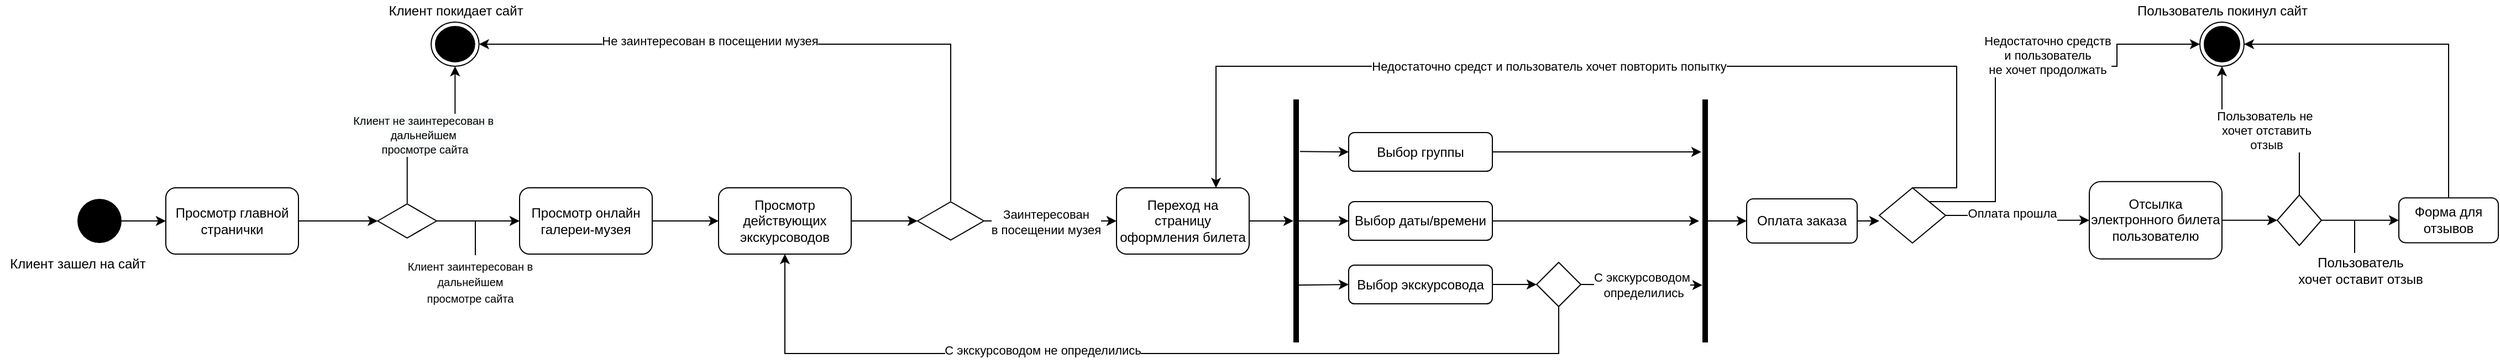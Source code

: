 <mxfile version="13.8.4" type="github">
  <diagram id="22n-e2GXgNIFTVIb-eGi" name="Страница 1">
    <mxGraphModel dx="946" dy="662" grid="1" gridSize="10" guides="1" tooltips="1" connect="1" arrows="1" fold="1" page="1" pageScale="1" pageWidth="1100" pageHeight="850" math="0" shadow="0">
      <root>
        <mxCell id="0" />
        <mxCell id="1" parent="0" />
        <mxCell id="wnNiQgYEwYsbPakoSUSL-6" style="edgeStyle=orthogonalEdgeStyle;rounded=0;orthogonalLoop=1;jettySize=auto;html=1;exitX=1;exitY=0.5;exitDx=0;exitDy=0;entryX=0;entryY=0.5;entryDx=0;entryDy=0;" edge="1" parent="1" source="wnNiQgYEwYsbPakoSUSL-1" target="wnNiQgYEwYsbPakoSUSL-2">
          <mxGeometry relative="1" as="geometry" />
        </mxCell>
        <mxCell id="wnNiQgYEwYsbPakoSUSL-1" value="" style="ellipse;fillColor=#000000;strokeColor=none;" vertex="1" parent="1">
          <mxGeometry x="80" y="200" width="40" height="40" as="geometry" />
        </mxCell>
        <mxCell id="wnNiQgYEwYsbPakoSUSL-5" style="edgeStyle=orthogonalEdgeStyle;rounded=0;orthogonalLoop=1;jettySize=auto;html=1;exitX=1;exitY=0.5;exitDx=0;exitDy=0;" edge="1" parent="1" source="wnNiQgYEwYsbPakoSUSL-2" target="wnNiQgYEwYsbPakoSUSL-3">
          <mxGeometry relative="1" as="geometry" />
        </mxCell>
        <mxCell id="wnNiQgYEwYsbPakoSUSL-2" value="Просмотр главной странички" style="rounded=1;whiteSpace=wrap;html=1;" vertex="1" parent="1">
          <mxGeometry x="160" y="190" width="120" height="60" as="geometry" />
        </mxCell>
        <mxCell id="wnNiQgYEwYsbPakoSUSL-7" value="" style="edgeStyle=orthogonalEdgeStyle;rounded=0;orthogonalLoop=1;jettySize=auto;html=1;" edge="1" parent="1" source="wnNiQgYEwYsbPakoSUSL-3" target="wnNiQgYEwYsbPakoSUSL-4">
          <mxGeometry relative="1" as="geometry" />
        </mxCell>
        <mxCell id="wnNiQgYEwYsbPakoSUSL-16" value="" style="edgeStyle=orthogonalEdgeStyle;rounded=0;orthogonalLoop=1;jettySize=auto;html=1;" edge="1" parent="1" source="wnNiQgYEwYsbPakoSUSL-3" target="wnNiQgYEwYsbPakoSUSL-15">
          <mxGeometry relative="1" as="geometry" />
        </mxCell>
        <mxCell id="wnNiQgYEwYsbPakoSUSL-17" value="&lt;span style=&quot;font-size: 10px ; background-color: rgb(248 , 249 , 250)&quot;&gt;Клиент не заинтересован в&amp;nbsp;&lt;/span&gt;&lt;br style=&quot;font-size: 10px&quot;&gt;&lt;span style=&quot;font-size: 10px ; background-color: rgb(248 , 249 , 250)&quot;&gt;дальнейшем&amp;nbsp;&lt;/span&gt;&lt;br style=&quot;font-size: 10px&quot;&gt;&lt;span style=&quot;font-size: 10px ; background-color: rgb(248 , 249 , 250)&quot;&gt;просмотре сайта&lt;/span&gt;" style="edgeLabel;html=1;align=center;verticalAlign=middle;resizable=0;points=[];" vertex="1" connectable="0" parent="wnNiQgYEwYsbPakoSUSL-16">
          <mxGeometry x="-0.082" relative="1" as="geometry">
            <mxPoint as="offset" />
          </mxGeometry>
        </mxCell>
        <mxCell id="wnNiQgYEwYsbPakoSUSL-3" value="" style="html=1;whiteSpace=wrap;aspect=fixed;shape=isoRectangle;" vertex="1" parent="1">
          <mxGeometry x="351.66" y="204" width="53.33" height="32" as="geometry" />
        </mxCell>
        <mxCell id="wnNiQgYEwYsbPakoSUSL-28" value="" style="edgeStyle=orthogonalEdgeStyle;rounded=0;orthogonalLoop=1;jettySize=auto;html=1;startArrow=none;startFill=0;endArrow=classic;endFill=1;" edge="1" parent="1" source="wnNiQgYEwYsbPakoSUSL-4" target="wnNiQgYEwYsbPakoSUSL-8">
          <mxGeometry relative="1" as="geometry" />
        </mxCell>
        <mxCell id="wnNiQgYEwYsbPakoSUSL-4" value="Просмотр онлайн галереи-музея" style="rounded=1;whiteSpace=wrap;html=1;" vertex="1" parent="1">
          <mxGeometry x="480" y="190" width="120" height="60" as="geometry" />
        </mxCell>
        <mxCell id="wnNiQgYEwYsbPakoSUSL-29" value="" style="edgeStyle=orthogonalEdgeStyle;rounded=0;orthogonalLoop=1;jettySize=auto;html=1;startArrow=none;startFill=0;endArrow=classic;endFill=1;" edge="1" parent="1" source="wnNiQgYEwYsbPakoSUSL-8" target="wnNiQgYEwYsbPakoSUSL-9">
          <mxGeometry relative="1" as="geometry" />
        </mxCell>
        <mxCell id="wnNiQgYEwYsbPakoSUSL-8" value="Просмотр &lt;br&gt;действующих экскурсоводов" style="rounded=1;whiteSpace=wrap;html=1;" vertex="1" parent="1">
          <mxGeometry x="660" y="190" width="120" height="60" as="geometry" />
        </mxCell>
        <mxCell id="wnNiQgYEwYsbPakoSUSL-12" value="" style="edgeStyle=orthogonalEdgeStyle;rounded=0;orthogonalLoop=1;jettySize=auto;html=1;" edge="1" parent="1" source="wnNiQgYEwYsbPakoSUSL-9" target="wnNiQgYEwYsbPakoSUSL-11">
          <mxGeometry relative="1" as="geometry" />
        </mxCell>
        <mxCell id="wnNiQgYEwYsbPakoSUSL-19" value="Заинтересован &lt;br&gt;в посещении музея" style="edgeLabel;html=1;align=center;verticalAlign=middle;resizable=0;points=[];" vertex="1" connectable="0" parent="wnNiQgYEwYsbPakoSUSL-12">
          <mxGeometry x="-0.071" y="-1" relative="1" as="geometry">
            <mxPoint as="offset" />
          </mxGeometry>
        </mxCell>
        <mxCell id="wnNiQgYEwYsbPakoSUSL-9" value="&lt;font style=&quot;font-size: 10px&quot;&gt;&lt;br&gt;&lt;/font&gt;" style="html=1;whiteSpace=wrap;aspect=fixed;shape=isoRectangle;" vertex="1" parent="1">
          <mxGeometry x="840" y="202" width="60" height="36" as="geometry" />
        </mxCell>
        <mxCell id="wnNiQgYEwYsbPakoSUSL-26" value="" style="edgeStyle=orthogonalEdgeStyle;rounded=0;orthogonalLoop=1;jettySize=auto;html=1;startArrow=none;startFill=0;endArrow=classic;endFill=1;" edge="1" parent="1" source="wnNiQgYEwYsbPakoSUSL-11" target="wnNiQgYEwYsbPakoSUSL-25">
          <mxGeometry relative="1" as="geometry" />
        </mxCell>
        <mxCell id="wnNiQgYEwYsbPakoSUSL-11" value="Переход на страницу&lt;br&gt;оформления билета" style="rounded=1;whiteSpace=wrap;html=1;" vertex="1" parent="1">
          <mxGeometry x="1020" y="190" width="120" height="60" as="geometry" />
        </mxCell>
        <mxCell id="wnNiQgYEwYsbPakoSUSL-22" style="edgeStyle=orthogonalEdgeStyle;rounded=0;orthogonalLoop=1;jettySize=auto;html=1;exitX=1;exitY=0.5;exitDx=0;exitDy=0;startArrow=classic;startFill=1;endArrow=none;endFill=0;" edge="1" parent="1" source="wnNiQgYEwYsbPakoSUSL-15" target="wnNiQgYEwYsbPakoSUSL-9">
          <mxGeometry relative="1" as="geometry">
            <mxPoint x="813" y="160" as="targetPoint" />
          </mxGeometry>
        </mxCell>
        <mxCell id="wnNiQgYEwYsbPakoSUSL-24" value="Не заинтересован в посещении музея" style="edgeLabel;html=1;align=center;verticalAlign=middle;resizable=0;points=[];" vertex="1" connectable="0" parent="wnNiQgYEwYsbPakoSUSL-22">
          <mxGeometry x="-0.266" y="3" relative="1" as="geometry">
            <mxPoint as="offset" />
          </mxGeometry>
        </mxCell>
        <mxCell id="wnNiQgYEwYsbPakoSUSL-15" value="" style="ellipse;html=1;shape=endState;fillColor=#000000;strokeColor=#000000;" vertex="1" parent="1">
          <mxGeometry x="399.99" y="40" width="43.34" height="40" as="geometry" />
        </mxCell>
        <mxCell id="wnNiQgYEwYsbPakoSUSL-21" value="Клиент покидает сайт" style="text;html=1;align=center;verticalAlign=middle;resizable=0;points=[];autosize=1;" vertex="1" parent="1">
          <mxGeometry x="351.66" y="20" width="140" height="20" as="geometry" />
        </mxCell>
        <mxCell id="wnNiQgYEwYsbPakoSUSL-25" value="" style="html=1;points=[];perimeter=orthogonalPerimeter;fillColor=#000000;strokeColor=none;" vertex="1" parent="1">
          <mxGeometry x="1180" y="110" width="5" height="220" as="geometry" />
        </mxCell>
        <mxCell id="wnNiQgYEwYsbPakoSUSL-42" value="" style="edgeStyle=orthogonalEdgeStyle;rounded=0;orthogonalLoop=1;jettySize=auto;html=1;startArrow=none;startFill=0;endArrow=classic;endFill=1;" edge="1" parent="1" source="wnNiQgYEwYsbPakoSUSL-30" target="wnNiQgYEwYsbPakoSUSL-41">
          <mxGeometry relative="1" as="geometry" />
        </mxCell>
        <mxCell id="wnNiQgYEwYsbPakoSUSL-30" value="Выбор экскурсовода" style="rounded=1;whiteSpace=wrap;html=1;" vertex="1" parent="1">
          <mxGeometry x="1230" y="260" width="130" height="35" as="geometry" />
        </mxCell>
        <mxCell id="wnNiQgYEwYsbPakoSUSL-35" value="" style="edgeStyle=orthogonalEdgeStyle;rounded=0;orthogonalLoop=1;jettySize=auto;html=1;startArrow=classic;startFill=1;endArrow=none;endFill=0;" edge="1" parent="1" source="wnNiQgYEwYsbPakoSUSL-32" target="wnNiQgYEwYsbPakoSUSL-25">
          <mxGeometry relative="1" as="geometry" />
        </mxCell>
        <mxCell id="wnNiQgYEwYsbPakoSUSL-48" value="" style="edgeStyle=orthogonalEdgeStyle;rounded=0;orthogonalLoop=1;jettySize=auto;html=1;startArrow=none;startFill=0;endArrow=classic;endFill=1;entryX=-0.6;entryY=0.5;entryDx=0;entryDy=0;entryPerimeter=0;" edge="1" parent="1" source="wnNiQgYEwYsbPakoSUSL-32" target="wnNiQgYEwYsbPakoSUSL-46">
          <mxGeometry relative="1" as="geometry" />
        </mxCell>
        <mxCell id="wnNiQgYEwYsbPakoSUSL-32" value="Выбор даты/времени" style="rounded=1;whiteSpace=wrap;html=1;" vertex="1" parent="1">
          <mxGeometry x="1230" y="202.5" width="130" height="35" as="geometry" />
        </mxCell>
        <mxCell id="wnNiQgYEwYsbPakoSUSL-33" value="Выбор группы" style="rounded=1;whiteSpace=wrap;html=1;" vertex="1" parent="1">
          <mxGeometry x="1230" y="140" width="130" height="35" as="geometry" />
        </mxCell>
        <mxCell id="wnNiQgYEwYsbPakoSUSL-39" value="" style="endArrow=none;html=1;exitX=0;exitY=0.5;exitDx=0;exitDy=0;entryX=1.2;entryY=0.214;entryDx=0;entryDy=0;entryPerimeter=0;startArrow=classic;startFill=1;endFill=0;" edge="1" parent="1" source="wnNiQgYEwYsbPakoSUSL-33" target="wnNiQgYEwYsbPakoSUSL-25">
          <mxGeometry width="50" height="50" relative="1" as="geometry">
            <mxPoint x="1140" y="240" as="sourcePoint" />
            <mxPoint x="1190" y="190" as="targetPoint" />
          </mxGeometry>
        </mxCell>
        <mxCell id="wnNiQgYEwYsbPakoSUSL-40" value="" style="endArrow=none;html=1;exitX=0;exitY=0.5;exitDx=0;exitDy=0;endFill=0;startArrow=classic;startFill=1;entryX=0;entryY=0.764;entryDx=0;entryDy=0;entryPerimeter=0;" edge="1" parent="1" target="wnNiQgYEwYsbPakoSUSL-25">
          <mxGeometry width="50" height="50" relative="1" as="geometry">
            <mxPoint x="1230" y="277.5" as="sourcePoint" />
            <mxPoint x="1190" y="277" as="targetPoint" />
            <Array as="points" />
          </mxGeometry>
        </mxCell>
        <mxCell id="wnNiQgYEwYsbPakoSUSL-43" style="edgeStyle=orthogonalEdgeStyle;rounded=0;orthogonalLoop=1;jettySize=auto;html=1;exitX=0.5;exitY=1;exitDx=0;exitDy=0;startArrow=none;startFill=0;endArrow=classic;endFill=1;entryX=0.5;entryY=1;entryDx=0;entryDy=0;" edge="1" parent="1" source="wnNiQgYEwYsbPakoSUSL-41" target="wnNiQgYEwYsbPakoSUSL-8">
          <mxGeometry relative="1" as="geometry">
            <mxPoint x="770" y="260" as="targetPoint" />
            <Array as="points">
              <mxPoint x="1420" y="340" />
              <mxPoint x="720" y="340" />
            </Array>
          </mxGeometry>
        </mxCell>
        <mxCell id="wnNiQgYEwYsbPakoSUSL-44" value="С экскурсоводом не определились" style="edgeLabel;html=1;align=center;verticalAlign=middle;resizable=0;points=[];" vertex="1" connectable="0" parent="wnNiQgYEwYsbPakoSUSL-43">
          <mxGeometry x="0.225" y="-3" relative="1" as="geometry">
            <mxPoint as="offset" />
          </mxGeometry>
        </mxCell>
        <mxCell id="wnNiQgYEwYsbPakoSUSL-41" value="" style="rhombus;whiteSpace=wrap;html=1;" vertex="1" parent="1">
          <mxGeometry x="1400" y="257.5" width="40" height="40" as="geometry" />
        </mxCell>
        <mxCell id="wnNiQgYEwYsbPakoSUSL-52" value="" style="edgeStyle=orthogonalEdgeStyle;rounded=0;orthogonalLoop=1;jettySize=auto;html=1;startArrow=none;startFill=0;endArrow=classic;endFill=1;" edge="1" parent="1" source="wnNiQgYEwYsbPakoSUSL-46" target="wnNiQgYEwYsbPakoSUSL-51">
          <mxGeometry relative="1" as="geometry" />
        </mxCell>
        <mxCell id="wnNiQgYEwYsbPakoSUSL-46" value="" style="html=1;points=[];perimeter=orthogonalPerimeter;fillColor=#000000;strokeColor=none;" vertex="1" parent="1">
          <mxGeometry x="1550" y="110" width="5" height="220" as="geometry" />
        </mxCell>
        <mxCell id="wnNiQgYEwYsbPakoSUSL-47" value="С экскурсоводом &lt;br&gt;&amp;nbsp;определились" style="endArrow=none;html=1;entryX=1;entryY=0.5;entryDx=0;entryDy=0;endFill=0;startArrow=classic;startFill=1;exitX=0;exitY=0.764;exitDx=0;exitDy=0;exitPerimeter=0;" edge="1" parent="1" source="wnNiQgYEwYsbPakoSUSL-46" target="wnNiQgYEwYsbPakoSUSL-41">
          <mxGeometry width="50" height="50" relative="1" as="geometry">
            <mxPoint x="1780" y="260" as="sourcePoint" />
            <mxPoint x="1286" y="287.08" as="targetPoint" />
            <Array as="points" />
          </mxGeometry>
        </mxCell>
        <mxCell id="wnNiQgYEwYsbPakoSUSL-50" value="" style="endArrow=none;html=1;exitX=-0.2;exitY=0.216;exitDx=0;exitDy=0;entryX=1;entryY=0.5;entryDx=0;entryDy=0;endFill=0;startArrow=classic;startFill=1;exitPerimeter=0;" edge="1" parent="1" source="wnNiQgYEwYsbPakoSUSL-46" target="wnNiQgYEwYsbPakoSUSL-33">
          <mxGeometry width="50" height="50" relative="1" as="geometry">
            <mxPoint x="1360" y="287.5" as="sourcePoint" />
            <mxPoint x="1286" y="287.08" as="targetPoint" />
            <Array as="points" />
          </mxGeometry>
        </mxCell>
        <mxCell id="wnNiQgYEwYsbPakoSUSL-51" value="Оплата заказа" style="rounded=1;whiteSpace=wrap;html=1;" vertex="1" parent="1">
          <mxGeometry x="1590" y="200" width="100" height="40" as="geometry" />
        </mxCell>
        <mxCell id="wnNiQgYEwYsbPakoSUSL-60" value="" style="edgeStyle=orthogonalEdgeStyle;rounded=0;orthogonalLoop=1;jettySize=auto;html=1;startArrow=none;startFill=0;endArrow=classic;endFill=1;" edge="1" parent="1" source="wnNiQgYEwYsbPakoSUSL-53" target="wnNiQgYEwYsbPakoSUSL-59">
          <mxGeometry relative="1" as="geometry" />
        </mxCell>
        <mxCell id="wnNiQgYEwYsbPakoSUSL-72" value="Да" style="edgeLabel;html=1;align=center;verticalAlign=middle;resizable=0;points=[];" vertex="1" connectable="0" parent="wnNiQgYEwYsbPakoSUSL-60">
          <mxGeometry x="-0.067" y="2" relative="1" as="geometry">
            <mxPoint as="offset" />
          </mxGeometry>
        </mxCell>
        <mxCell id="wnNiQgYEwYsbPakoSUSL-85" value="Оплата прошла" style="edgeLabel;html=1;align=center;verticalAlign=middle;resizable=0;points=[];" vertex="1" connectable="0" parent="wnNiQgYEwYsbPakoSUSL-60">
          <mxGeometry x="-0.109" y="2" relative="1" as="geometry">
            <mxPoint as="offset" />
          </mxGeometry>
        </mxCell>
        <mxCell id="wnNiQgYEwYsbPakoSUSL-93" style="edgeStyle=orthogonalEdgeStyle;rounded=0;orthogonalLoop=1;jettySize=auto;html=1;exitX=0.5;exitY=0;exitDx=0;exitDy=0;entryX=0.75;entryY=0;entryDx=0;entryDy=0;startArrow=none;startFill=0;endArrow=classic;endFill=1;" edge="1" parent="1" source="wnNiQgYEwYsbPakoSUSL-53" target="wnNiQgYEwYsbPakoSUSL-11">
          <mxGeometry relative="1" as="geometry">
            <Array as="points">
              <mxPoint x="1780" y="80" />
              <mxPoint x="1110" y="80" />
            </Array>
          </mxGeometry>
        </mxCell>
        <mxCell id="wnNiQgYEwYsbPakoSUSL-94" value="Недостаточно средст и пользователь хочет повторить попытку" style="edgeLabel;html=1;align=center;verticalAlign=middle;resizable=0;points=[];" vertex="1" connectable="0" parent="wnNiQgYEwYsbPakoSUSL-93">
          <mxGeometry x="0.117" relative="1" as="geometry">
            <mxPoint as="offset" />
          </mxGeometry>
        </mxCell>
        <mxCell id="wnNiQgYEwYsbPakoSUSL-95" style="edgeStyle=orthogonalEdgeStyle;rounded=0;orthogonalLoop=1;jettySize=auto;html=1;exitX=1;exitY=0;exitDx=0;exitDy=0;entryX=0;entryY=0.5;entryDx=0;entryDy=0;startArrow=none;startFill=0;endArrow=classic;endFill=1;" edge="1" parent="1" source="wnNiQgYEwYsbPakoSUSL-53" target="wnNiQgYEwYsbPakoSUSL-64">
          <mxGeometry relative="1" as="geometry">
            <Array as="points">
              <mxPoint x="1815" y="80" />
              <mxPoint x="1925" y="80" />
              <mxPoint x="1925" y="60" />
            </Array>
          </mxGeometry>
        </mxCell>
        <mxCell id="wnNiQgYEwYsbPakoSUSL-96" value="Недостаточно средств&lt;br&gt;и пользователь&lt;br&gt;не хочет продолжать" style="edgeLabel;html=1;align=center;verticalAlign=middle;resizable=0;points=[];" vertex="1" connectable="0" parent="wnNiQgYEwYsbPakoSUSL-95">
          <mxGeometry x="0.048" relative="1" as="geometry">
            <mxPoint x="26.69" y="-10" as="offset" />
          </mxGeometry>
        </mxCell>
        <mxCell id="wnNiQgYEwYsbPakoSUSL-53" value="" style="rhombus;whiteSpace=wrap;html=1;" vertex="1" parent="1">
          <mxGeometry x="1710" y="190" width="60" height="50" as="geometry" />
        </mxCell>
        <mxCell id="wnNiQgYEwYsbPakoSUSL-62" value="" style="edgeStyle=orthogonalEdgeStyle;rounded=0;orthogonalLoop=1;jettySize=auto;html=1;startArrow=none;startFill=0;endArrow=classic;endFill=1;entryX=0;entryY=0.5;entryDx=0;entryDy=0;" edge="1" parent="1" source="wnNiQgYEwYsbPakoSUSL-59" target="wnNiQgYEwYsbPakoSUSL-63">
          <mxGeometry relative="1" as="geometry">
            <mxPoint x="2420" y="219.38" as="targetPoint" />
          </mxGeometry>
        </mxCell>
        <mxCell id="wnNiQgYEwYsbPakoSUSL-59" value="Отсылка электронного билета пользователю" style="rounded=1;whiteSpace=wrap;html=1;" vertex="1" parent="1">
          <mxGeometry x="1900" y="184.38" width="120" height="70" as="geometry" />
        </mxCell>
        <mxCell id="wnNiQgYEwYsbPakoSUSL-69" value="" style="edgeStyle=orthogonalEdgeStyle;rounded=0;orthogonalLoop=1;jettySize=auto;html=1;startArrow=none;startFill=0;endArrow=classic;endFill=1;" edge="1" parent="1" source="wnNiQgYEwYsbPakoSUSL-63" target="wnNiQgYEwYsbPakoSUSL-68">
          <mxGeometry relative="1" as="geometry" />
        </mxCell>
        <mxCell id="wnNiQgYEwYsbPakoSUSL-90" style="edgeStyle=orthogonalEdgeStyle;rounded=0;orthogonalLoop=1;jettySize=auto;html=1;exitX=0.5;exitY=0;exitDx=0;exitDy=0;entryX=0.5;entryY=1;entryDx=0;entryDy=0;startArrow=none;startFill=0;endArrow=classic;endFill=1;" edge="1" parent="1" source="wnNiQgYEwYsbPakoSUSL-63" target="wnNiQgYEwYsbPakoSUSL-64">
          <mxGeometry relative="1" as="geometry" />
        </mxCell>
        <mxCell id="wnNiQgYEwYsbPakoSUSL-92" value="Пользователь не&amp;nbsp;&lt;br&gt;хочет отставить&lt;br&gt;отзыв" style="edgeLabel;html=1;align=center;verticalAlign=middle;resizable=0;points=[];" vertex="1" connectable="0" parent="wnNiQgYEwYsbPakoSUSL-90">
          <mxGeometry x="-0.053" y="-1" relative="1" as="geometry">
            <mxPoint as="offset" />
          </mxGeometry>
        </mxCell>
        <mxCell id="wnNiQgYEwYsbPakoSUSL-63" value="" style="rhombus;whiteSpace=wrap;html=1;" vertex="1" parent="1">
          <mxGeometry x="2070" y="196.57" width="40" height="45.62" as="geometry" />
        </mxCell>
        <mxCell id="wnNiQgYEwYsbPakoSUSL-64" value="" style="ellipse;html=1;shape=endState;fillColor=#000000;strokeColor=#000000;" vertex="1" parent="1">
          <mxGeometry x="2000" y="40" width="40" height="40" as="geometry" />
        </mxCell>
        <mxCell id="wnNiQgYEwYsbPakoSUSL-67" value="Пользователь покинул сайт" style="text;html=1;align=center;verticalAlign=middle;resizable=0;points=[];autosize=1;" vertex="1" parent="1">
          <mxGeometry x="1935" y="20" width="170" height="20" as="geometry" />
        </mxCell>
        <mxCell id="wnNiQgYEwYsbPakoSUSL-71" style="edgeStyle=orthogonalEdgeStyle;rounded=0;orthogonalLoop=1;jettySize=auto;html=1;exitX=0.5;exitY=0;exitDx=0;exitDy=0;entryX=1;entryY=0.5;entryDx=0;entryDy=0;startArrow=none;startFill=0;endArrow=classic;endFill=1;" edge="1" parent="1" source="wnNiQgYEwYsbPakoSUSL-68" target="wnNiQgYEwYsbPakoSUSL-64">
          <mxGeometry relative="1" as="geometry" />
        </mxCell>
        <mxCell id="wnNiQgYEwYsbPakoSUSL-68" value="Форма для отзывов" style="whiteSpace=wrap;html=1;rounded=1;" vertex="1" parent="1">
          <mxGeometry x="2180" y="199.07" width="90" height="40.62" as="geometry" />
        </mxCell>
        <mxCell id="wnNiQgYEwYsbPakoSUSL-81" value="Клиент зашел на сайт" style="text;html=1;align=center;verticalAlign=middle;resizable=0;points=[];autosize=1;" vertex="1" parent="1">
          <mxGeometry x="10" y="248.75" width="140" height="20" as="geometry" />
        </mxCell>
        <mxCell id="wnNiQgYEwYsbPakoSUSL-82" value="&lt;font style=&quot;font-size: 10px&quot;&gt;Клиент заинтересован в &lt;br&gt;дальнейшем &lt;br&gt;просмотре сайта&lt;/font&gt;" style="text;html=1;align=center;verticalAlign=middle;resizable=0;points=[];autosize=1;" vertex="1" parent="1">
          <mxGeometry x="370" y="250" width="130" height="50" as="geometry" />
        </mxCell>
        <mxCell id="wnNiQgYEwYsbPakoSUSL-83" value="" style="endArrow=none;html=1;" edge="1" parent="1">
          <mxGeometry width="50" height="50" relative="1" as="geometry">
            <mxPoint x="440" y="251" as="sourcePoint" />
            <mxPoint x="440" y="220" as="targetPoint" />
          </mxGeometry>
        </mxCell>
        <mxCell id="wnNiQgYEwYsbPakoSUSL-86" value="" style="endArrow=classic;html=1;exitX=1;exitY=0.5;exitDx=0;exitDy=0;" edge="1" parent="1" source="wnNiQgYEwYsbPakoSUSL-51">
          <mxGeometry width="50" height="50" relative="1" as="geometry">
            <mxPoint x="1690" y="270" as="sourcePoint" />
            <mxPoint x="1710" y="220" as="targetPoint" />
          </mxGeometry>
        </mxCell>
        <mxCell id="wnNiQgYEwYsbPakoSUSL-88" value="Пользователь&lt;br&gt;хочет оставит отзыв" style="text;html=1;align=center;verticalAlign=middle;resizable=0;points=[];autosize=1;" vertex="1" parent="1">
          <mxGeometry x="2080" y="250" width="130" height="30" as="geometry" />
        </mxCell>
        <mxCell id="wnNiQgYEwYsbPakoSUSL-89" value="" style="endArrow=none;html=1;" edge="1" parent="1">
          <mxGeometry width="50" height="50" relative="1" as="geometry">
            <mxPoint x="2140" y="249" as="sourcePoint" />
            <mxPoint x="2140" y="220" as="targetPoint" />
          </mxGeometry>
        </mxCell>
      </root>
    </mxGraphModel>
  </diagram>
</mxfile>
